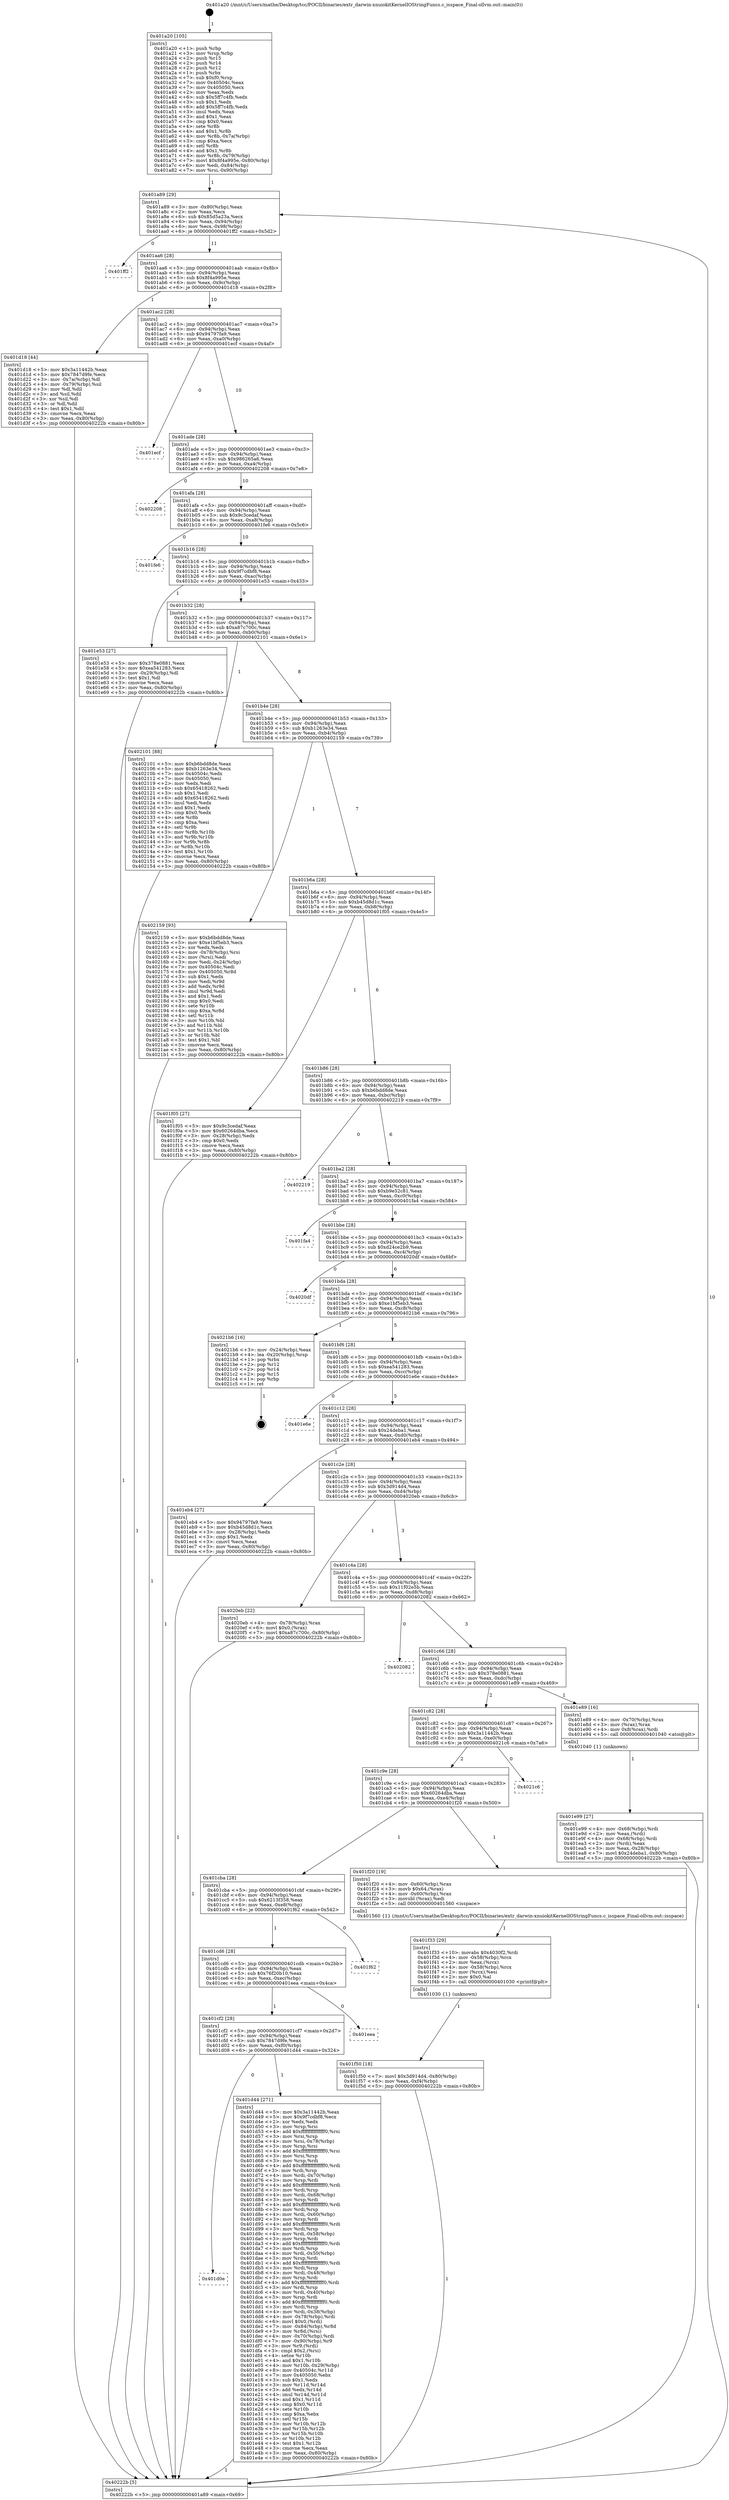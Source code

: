 digraph "0x401a20" {
  label = "0x401a20 (/mnt/c/Users/mathe/Desktop/tcc/POCII/binaries/extr_darwin-xnuiokitKernelIOStringFuncs.c_isspace_Final-ollvm.out::main(0))"
  labelloc = "t"
  node[shape=record]

  Entry [label="",width=0.3,height=0.3,shape=circle,fillcolor=black,style=filled]
  "0x401a89" [label="{
     0x401a89 [29]\l
     | [instrs]\l
     &nbsp;&nbsp;0x401a89 \<+3\>: mov -0x80(%rbp),%eax\l
     &nbsp;&nbsp;0x401a8c \<+2\>: mov %eax,%ecx\l
     &nbsp;&nbsp;0x401a8e \<+6\>: sub $0x85d5a23a,%ecx\l
     &nbsp;&nbsp;0x401a94 \<+6\>: mov %eax,-0x94(%rbp)\l
     &nbsp;&nbsp;0x401a9a \<+6\>: mov %ecx,-0x98(%rbp)\l
     &nbsp;&nbsp;0x401aa0 \<+6\>: je 0000000000401ff2 \<main+0x5d2\>\l
  }"]
  "0x401ff2" [label="{
     0x401ff2\l
  }", style=dashed]
  "0x401aa6" [label="{
     0x401aa6 [28]\l
     | [instrs]\l
     &nbsp;&nbsp;0x401aa6 \<+5\>: jmp 0000000000401aab \<main+0x8b\>\l
     &nbsp;&nbsp;0x401aab \<+6\>: mov -0x94(%rbp),%eax\l
     &nbsp;&nbsp;0x401ab1 \<+5\>: sub $0x8f4a995e,%eax\l
     &nbsp;&nbsp;0x401ab6 \<+6\>: mov %eax,-0x9c(%rbp)\l
     &nbsp;&nbsp;0x401abc \<+6\>: je 0000000000401d18 \<main+0x2f8\>\l
  }"]
  Exit [label="",width=0.3,height=0.3,shape=circle,fillcolor=black,style=filled,peripheries=2]
  "0x401d18" [label="{
     0x401d18 [44]\l
     | [instrs]\l
     &nbsp;&nbsp;0x401d18 \<+5\>: mov $0x3a11442b,%eax\l
     &nbsp;&nbsp;0x401d1d \<+5\>: mov $0x7847d9fe,%ecx\l
     &nbsp;&nbsp;0x401d22 \<+3\>: mov -0x7a(%rbp),%dl\l
     &nbsp;&nbsp;0x401d25 \<+4\>: mov -0x79(%rbp),%sil\l
     &nbsp;&nbsp;0x401d29 \<+3\>: mov %dl,%dil\l
     &nbsp;&nbsp;0x401d2c \<+3\>: and %sil,%dil\l
     &nbsp;&nbsp;0x401d2f \<+3\>: xor %sil,%dl\l
     &nbsp;&nbsp;0x401d32 \<+3\>: or %dl,%dil\l
     &nbsp;&nbsp;0x401d35 \<+4\>: test $0x1,%dil\l
     &nbsp;&nbsp;0x401d39 \<+3\>: cmovne %ecx,%eax\l
     &nbsp;&nbsp;0x401d3c \<+3\>: mov %eax,-0x80(%rbp)\l
     &nbsp;&nbsp;0x401d3f \<+5\>: jmp 000000000040222b \<main+0x80b\>\l
  }"]
  "0x401ac2" [label="{
     0x401ac2 [28]\l
     | [instrs]\l
     &nbsp;&nbsp;0x401ac2 \<+5\>: jmp 0000000000401ac7 \<main+0xa7\>\l
     &nbsp;&nbsp;0x401ac7 \<+6\>: mov -0x94(%rbp),%eax\l
     &nbsp;&nbsp;0x401acd \<+5\>: sub $0x94797fa9,%eax\l
     &nbsp;&nbsp;0x401ad2 \<+6\>: mov %eax,-0xa0(%rbp)\l
     &nbsp;&nbsp;0x401ad8 \<+6\>: je 0000000000401ecf \<main+0x4af\>\l
  }"]
  "0x40222b" [label="{
     0x40222b [5]\l
     | [instrs]\l
     &nbsp;&nbsp;0x40222b \<+5\>: jmp 0000000000401a89 \<main+0x69\>\l
  }"]
  "0x401a20" [label="{
     0x401a20 [105]\l
     | [instrs]\l
     &nbsp;&nbsp;0x401a20 \<+1\>: push %rbp\l
     &nbsp;&nbsp;0x401a21 \<+3\>: mov %rsp,%rbp\l
     &nbsp;&nbsp;0x401a24 \<+2\>: push %r15\l
     &nbsp;&nbsp;0x401a26 \<+2\>: push %r14\l
     &nbsp;&nbsp;0x401a28 \<+2\>: push %r12\l
     &nbsp;&nbsp;0x401a2a \<+1\>: push %rbx\l
     &nbsp;&nbsp;0x401a2b \<+7\>: sub $0xf0,%rsp\l
     &nbsp;&nbsp;0x401a32 \<+7\>: mov 0x40504c,%eax\l
     &nbsp;&nbsp;0x401a39 \<+7\>: mov 0x405050,%ecx\l
     &nbsp;&nbsp;0x401a40 \<+2\>: mov %eax,%edx\l
     &nbsp;&nbsp;0x401a42 \<+6\>: sub $0x5ff7c4fb,%edx\l
     &nbsp;&nbsp;0x401a48 \<+3\>: sub $0x1,%edx\l
     &nbsp;&nbsp;0x401a4b \<+6\>: add $0x5ff7c4fb,%edx\l
     &nbsp;&nbsp;0x401a51 \<+3\>: imul %edx,%eax\l
     &nbsp;&nbsp;0x401a54 \<+3\>: and $0x1,%eax\l
     &nbsp;&nbsp;0x401a57 \<+3\>: cmp $0x0,%eax\l
     &nbsp;&nbsp;0x401a5a \<+4\>: sete %r8b\l
     &nbsp;&nbsp;0x401a5e \<+4\>: and $0x1,%r8b\l
     &nbsp;&nbsp;0x401a62 \<+4\>: mov %r8b,-0x7a(%rbp)\l
     &nbsp;&nbsp;0x401a66 \<+3\>: cmp $0xa,%ecx\l
     &nbsp;&nbsp;0x401a69 \<+4\>: setl %r8b\l
     &nbsp;&nbsp;0x401a6d \<+4\>: and $0x1,%r8b\l
     &nbsp;&nbsp;0x401a71 \<+4\>: mov %r8b,-0x79(%rbp)\l
     &nbsp;&nbsp;0x401a75 \<+7\>: movl $0x8f4a995e,-0x80(%rbp)\l
     &nbsp;&nbsp;0x401a7c \<+6\>: mov %edi,-0x84(%rbp)\l
     &nbsp;&nbsp;0x401a82 \<+7\>: mov %rsi,-0x90(%rbp)\l
  }"]
  "0x401f50" [label="{
     0x401f50 [18]\l
     | [instrs]\l
     &nbsp;&nbsp;0x401f50 \<+7\>: movl $0x3d914d4,-0x80(%rbp)\l
     &nbsp;&nbsp;0x401f57 \<+6\>: mov %eax,-0xf4(%rbp)\l
     &nbsp;&nbsp;0x401f5d \<+5\>: jmp 000000000040222b \<main+0x80b\>\l
  }"]
  "0x401ecf" [label="{
     0x401ecf\l
  }", style=dashed]
  "0x401ade" [label="{
     0x401ade [28]\l
     | [instrs]\l
     &nbsp;&nbsp;0x401ade \<+5\>: jmp 0000000000401ae3 \<main+0xc3\>\l
     &nbsp;&nbsp;0x401ae3 \<+6\>: mov -0x94(%rbp),%eax\l
     &nbsp;&nbsp;0x401ae9 \<+5\>: sub $0x986265a6,%eax\l
     &nbsp;&nbsp;0x401aee \<+6\>: mov %eax,-0xa4(%rbp)\l
     &nbsp;&nbsp;0x401af4 \<+6\>: je 0000000000402208 \<main+0x7e8\>\l
  }"]
  "0x401f33" [label="{
     0x401f33 [29]\l
     | [instrs]\l
     &nbsp;&nbsp;0x401f33 \<+10\>: movabs $0x4030f2,%rdi\l
     &nbsp;&nbsp;0x401f3d \<+4\>: mov -0x58(%rbp),%rcx\l
     &nbsp;&nbsp;0x401f41 \<+2\>: mov %eax,(%rcx)\l
     &nbsp;&nbsp;0x401f43 \<+4\>: mov -0x58(%rbp),%rcx\l
     &nbsp;&nbsp;0x401f47 \<+2\>: mov (%rcx),%esi\l
     &nbsp;&nbsp;0x401f49 \<+2\>: mov $0x0,%al\l
     &nbsp;&nbsp;0x401f4b \<+5\>: call 0000000000401030 \<printf@plt\>\l
     | [calls]\l
     &nbsp;&nbsp;0x401030 \{1\} (unknown)\l
  }"]
  "0x402208" [label="{
     0x402208\l
  }", style=dashed]
  "0x401afa" [label="{
     0x401afa [28]\l
     | [instrs]\l
     &nbsp;&nbsp;0x401afa \<+5\>: jmp 0000000000401aff \<main+0xdf\>\l
     &nbsp;&nbsp;0x401aff \<+6\>: mov -0x94(%rbp),%eax\l
     &nbsp;&nbsp;0x401b05 \<+5\>: sub $0x9c3cedaf,%eax\l
     &nbsp;&nbsp;0x401b0a \<+6\>: mov %eax,-0xa8(%rbp)\l
     &nbsp;&nbsp;0x401b10 \<+6\>: je 0000000000401fe6 \<main+0x5c6\>\l
  }"]
  "0x401e99" [label="{
     0x401e99 [27]\l
     | [instrs]\l
     &nbsp;&nbsp;0x401e99 \<+4\>: mov -0x68(%rbp),%rdi\l
     &nbsp;&nbsp;0x401e9d \<+2\>: mov %eax,(%rdi)\l
     &nbsp;&nbsp;0x401e9f \<+4\>: mov -0x68(%rbp),%rdi\l
     &nbsp;&nbsp;0x401ea3 \<+2\>: mov (%rdi),%eax\l
     &nbsp;&nbsp;0x401ea5 \<+3\>: mov %eax,-0x28(%rbp)\l
     &nbsp;&nbsp;0x401ea8 \<+7\>: movl $0x24deba1,-0x80(%rbp)\l
     &nbsp;&nbsp;0x401eaf \<+5\>: jmp 000000000040222b \<main+0x80b\>\l
  }"]
  "0x401fe6" [label="{
     0x401fe6\l
  }", style=dashed]
  "0x401b16" [label="{
     0x401b16 [28]\l
     | [instrs]\l
     &nbsp;&nbsp;0x401b16 \<+5\>: jmp 0000000000401b1b \<main+0xfb\>\l
     &nbsp;&nbsp;0x401b1b \<+6\>: mov -0x94(%rbp),%eax\l
     &nbsp;&nbsp;0x401b21 \<+5\>: sub $0x9f7cdbf8,%eax\l
     &nbsp;&nbsp;0x401b26 \<+6\>: mov %eax,-0xac(%rbp)\l
     &nbsp;&nbsp;0x401b2c \<+6\>: je 0000000000401e53 \<main+0x433\>\l
  }"]
  "0x401d0e" [label="{
     0x401d0e\l
  }", style=dashed]
  "0x401e53" [label="{
     0x401e53 [27]\l
     | [instrs]\l
     &nbsp;&nbsp;0x401e53 \<+5\>: mov $0x378e0881,%eax\l
     &nbsp;&nbsp;0x401e58 \<+5\>: mov $0xea541283,%ecx\l
     &nbsp;&nbsp;0x401e5d \<+3\>: mov -0x29(%rbp),%dl\l
     &nbsp;&nbsp;0x401e60 \<+3\>: test $0x1,%dl\l
     &nbsp;&nbsp;0x401e63 \<+3\>: cmovne %ecx,%eax\l
     &nbsp;&nbsp;0x401e66 \<+3\>: mov %eax,-0x80(%rbp)\l
     &nbsp;&nbsp;0x401e69 \<+5\>: jmp 000000000040222b \<main+0x80b\>\l
  }"]
  "0x401b32" [label="{
     0x401b32 [28]\l
     | [instrs]\l
     &nbsp;&nbsp;0x401b32 \<+5\>: jmp 0000000000401b37 \<main+0x117\>\l
     &nbsp;&nbsp;0x401b37 \<+6\>: mov -0x94(%rbp),%eax\l
     &nbsp;&nbsp;0x401b3d \<+5\>: sub $0xa87c700c,%eax\l
     &nbsp;&nbsp;0x401b42 \<+6\>: mov %eax,-0xb0(%rbp)\l
     &nbsp;&nbsp;0x401b48 \<+6\>: je 0000000000402101 \<main+0x6e1\>\l
  }"]
  "0x401d44" [label="{
     0x401d44 [271]\l
     | [instrs]\l
     &nbsp;&nbsp;0x401d44 \<+5\>: mov $0x3a11442b,%eax\l
     &nbsp;&nbsp;0x401d49 \<+5\>: mov $0x9f7cdbf8,%ecx\l
     &nbsp;&nbsp;0x401d4e \<+2\>: xor %edx,%edx\l
     &nbsp;&nbsp;0x401d50 \<+3\>: mov %rsp,%rsi\l
     &nbsp;&nbsp;0x401d53 \<+4\>: add $0xfffffffffffffff0,%rsi\l
     &nbsp;&nbsp;0x401d57 \<+3\>: mov %rsi,%rsp\l
     &nbsp;&nbsp;0x401d5a \<+4\>: mov %rsi,-0x78(%rbp)\l
     &nbsp;&nbsp;0x401d5e \<+3\>: mov %rsp,%rsi\l
     &nbsp;&nbsp;0x401d61 \<+4\>: add $0xfffffffffffffff0,%rsi\l
     &nbsp;&nbsp;0x401d65 \<+3\>: mov %rsi,%rsp\l
     &nbsp;&nbsp;0x401d68 \<+3\>: mov %rsp,%rdi\l
     &nbsp;&nbsp;0x401d6b \<+4\>: add $0xfffffffffffffff0,%rdi\l
     &nbsp;&nbsp;0x401d6f \<+3\>: mov %rdi,%rsp\l
     &nbsp;&nbsp;0x401d72 \<+4\>: mov %rdi,-0x70(%rbp)\l
     &nbsp;&nbsp;0x401d76 \<+3\>: mov %rsp,%rdi\l
     &nbsp;&nbsp;0x401d79 \<+4\>: add $0xfffffffffffffff0,%rdi\l
     &nbsp;&nbsp;0x401d7d \<+3\>: mov %rdi,%rsp\l
     &nbsp;&nbsp;0x401d80 \<+4\>: mov %rdi,-0x68(%rbp)\l
     &nbsp;&nbsp;0x401d84 \<+3\>: mov %rsp,%rdi\l
     &nbsp;&nbsp;0x401d87 \<+4\>: add $0xfffffffffffffff0,%rdi\l
     &nbsp;&nbsp;0x401d8b \<+3\>: mov %rdi,%rsp\l
     &nbsp;&nbsp;0x401d8e \<+4\>: mov %rdi,-0x60(%rbp)\l
     &nbsp;&nbsp;0x401d92 \<+3\>: mov %rsp,%rdi\l
     &nbsp;&nbsp;0x401d95 \<+4\>: add $0xfffffffffffffff0,%rdi\l
     &nbsp;&nbsp;0x401d99 \<+3\>: mov %rdi,%rsp\l
     &nbsp;&nbsp;0x401d9c \<+4\>: mov %rdi,-0x58(%rbp)\l
     &nbsp;&nbsp;0x401da0 \<+3\>: mov %rsp,%rdi\l
     &nbsp;&nbsp;0x401da3 \<+4\>: add $0xfffffffffffffff0,%rdi\l
     &nbsp;&nbsp;0x401da7 \<+3\>: mov %rdi,%rsp\l
     &nbsp;&nbsp;0x401daa \<+4\>: mov %rdi,-0x50(%rbp)\l
     &nbsp;&nbsp;0x401dae \<+3\>: mov %rsp,%rdi\l
     &nbsp;&nbsp;0x401db1 \<+4\>: add $0xfffffffffffffff0,%rdi\l
     &nbsp;&nbsp;0x401db5 \<+3\>: mov %rdi,%rsp\l
     &nbsp;&nbsp;0x401db8 \<+4\>: mov %rdi,-0x48(%rbp)\l
     &nbsp;&nbsp;0x401dbc \<+3\>: mov %rsp,%rdi\l
     &nbsp;&nbsp;0x401dbf \<+4\>: add $0xfffffffffffffff0,%rdi\l
     &nbsp;&nbsp;0x401dc3 \<+3\>: mov %rdi,%rsp\l
     &nbsp;&nbsp;0x401dc6 \<+4\>: mov %rdi,-0x40(%rbp)\l
     &nbsp;&nbsp;0x401dca \<+3\>: mov %rsp,%rdi\l
     &nbsp;&nbsp;0x401dcd \<+4\>: add $0xfffffffffffffff0,%rdi\l
     &nbsp;&nbsp;0x401dd1 \<+3\>: mov %rdi,%rsp\l
     &nbsp;&nbsp;0x401dd4 \<+4\>: mov %rdi,-0x38(%rbp)\l
     &nbsp;&nbsp;0x401dd8 \<+4\>: mov -0x78(%rbp),%rdi\l
     &nbsp;&nbsp;0x401ddc \<+6\>: movl $0x0,(%rdi)\l
     &nbsp;&nbsp;0x401de2 \<+7\>: mov -0x84(%rbp),%r8d\l
     &nbsp;&nbsp;0x401de9 \<+3\>: mov %r8d,(%rsi)\l
     &nbsp;&nbsp;0x401dec \<+4\>: mov -0x70(%rbp),%rdi\l
     &nbsp;&nbsp;0x401df0 \<+7\>: mov -0x90(%rbp),%r9\l
     &nbsp;&nbsp;0x401df7 \<+3\>: mov %r9,(%rdi)\l
     &nbsp;&nbsp;0x401dfa \<+3\>: cmpl $0x2,(%rsi)\l
     &nbsp;&nbsp;0x401dfd \<+4\>: setne %r10b\l
     &nbsp;&nbsp;0x401e01 \<+4\>: and $0x1,%r10b\l
     &nbsp;&nbsp;0x401e05 \<+4\>: mov %r10b,-0x29(%rbp)\l
     &nbsp;&nbsp;0x401e09 \<+8\>: mov 0x40504c,%r11d\l
     &nbsp;&nbsp;0x401e11 \<+7\>: mov 0x405050,%ebx\l
     &nbsp;&nbsp;0x401e18 \<+3\>: sub $0x1,%edx\l
     &nbsp;&nbsp;0x401e1b \<+3\>: mov %r11d,%r14d\l
     &nbsp;&nbsp;0x401e1e \<+3\>: add %edx,%r14d\l
     &nbsp;&nbsp;0x401e21 \<+4\>: imul %r14d,%r11d\l
     &nbsp;&nbsp;0x401e25 \<+4\>: and $0x1,%r11d\l
     &nbsp;&nbsp;0x401e29 \<+4\>: cmp $0x0,%r11d\l
     &nbsp;&nbsp;0x401e2d \<+4\>: sete %r10b\l
     &nbsp;&nbsp;0x401e31 \<+3\>: cmp $0xa,%ebx\l
     &nbsp;&nbsp;0x401e34 \<+4\>: setl %r15b\l
     &nbsp;&nbsp;0x401e38 \<+3\>: mov %r10b,%r12b\l
     &nbsp;&nbsp;0x401e3b \<+3\>: and %r15b,%r12b\l
     &nbsp;&nbsp;0x401e3e \<+3\>: xor %r15b,%r10b\l
     &nbsp;&nbsp;0x401e41 \<+3\>: or %r10b,%r12b\l
     &nbsp;&nbsp;0x401e44 \<+4\>: test $0x1,%r12b\l
     &nbsp;&nbsp;0x401e48 \<+3\>: cmovne %ecx,%eax\l
     &nbsp;&nbsp;0x401e4b \<+3\>: mov %eax,-0x80(%rbp)\l
     &nbsp;&nbsp;0x401e4e \<+5\>: jmp 000000000040222b \<main+0x80b\>\l
  }"]
  "0x402101" [label="{
     0x402101 [88]\l
     | [instrs]\l
     &nbsp;&nbsp;0x402101 \<+5\>: mov $0xb6bdd8de,%eax\l
     &nbsp;&nbsp;0x402106 \<+5\>: mov $0xb1263e34,%ecx\l
     &nbsp;&nbsp;0x40210b \<+7\>: mov 0x40504c,%edx\l
     &nbsp;&nbsp;0x402112 \<+7\>: mov 0x405050,%esi\l
     &nbsp;&nbsp;0x402119 \<+2\>: mov %edx,%edi\l
     &nbsp;&nbsp;0x40211b \<+6\>: sub $0x65418262,%edi\l
     &nbsp;&nbsp;0x402121 \<+3\>: sub $0x1,%edi\l
     &nbsp;&nbsp;0x402124 \<+6\>: add $0x65418262,%edi\l
     &nbsp;&nbsp;0x40212a \<+3\>: imul %edi,%edx\l
     &nbsp;&nbsp;0x40212d \<+3\>: and $0x1,%edx\l
     &nbsp;&nbsp;0x402130 \<+3\>: cmp $0x0,%edx\l
     &nbsp;&nbsp;0x402133 \<+4\>: sete %r8b\l
     &nbsp;&nbsp;0x402137 \<+3\>: cmp $0xa,%esi\l
     &nbsp;&nbsp;0x40213a \<+4\>: setl %r9b\l
     &nbsp;&nbsp;0x40213e \<+3\>: mov %r8b,%r10b\l
     &nbsp;&nbsp;0x402141 \<+3\>: and %r9b,%r10b\l
     &nbsp;&nbsp;0x402144 \<+3\>: xor %r9b,%r8b\l
     &nbsp;&nbsp;0x402147 \<+3\>: or %r8b,%r10b\l
     &nbsp;&nbsp;0x40214a \<+4\>: test $0x1,%r10b\l
     &nbsp;&nbsp;0x40214e \<+3\>: cmovne %ecx,%eax\l
     &nbsp;&nbsp;0x402151 \<+3\>: mov %eax,-0x80(%rbp)\l
     &nbsp;&nbsp;0x402154 \<+5\>: jmp 000000000040222b \<main+0x80b\>\l
  }"]
  "0x401b4e" [label="{
     0x401b4e [28]\l
     | [instrs]\l
     &nbsp;&nbsp;0x401b4e \<+5\>: jmp 0000000000401b53 \<main+0x133\>\l
     &nbsp;&nbsp;0x401b53 \<+6\>: mov -0x94(%rbp),%eax\l
     &nbsp;&nbsp;0x401b59 \<+5\>: sub $0xb1263e34,%eax\l
     &nbsp;&nbsp;0x401b5e \<+6\>: mov %eax,-0xb4(%rbp)\l
     &nbsp;&nbsp;0x401b64 \<+6\>: je 0000000000402159 \<main+0x739\>\l
  }"]
  "0x401cf2" [label="{
     0x401cf2 [28]\l
     | [instrs]\l
     &nbsp;&nbsp;0x401cf2 \<+5\>: jmp 0000000000401cf7 \<main+0x2d7\>\l
     &nbsp;&nbsp;0x401cf7 \<+6\>: mov -0x94(%rbp),%eax\l
     &nbsp;&nbsp;0x401cfd \<+5\>: sub $0x7847d9fe,%eax\l
     &nbsp;&nbsp;0x401d02 \<+6\>: mov %eax,-0xf0(%rbp)\l
     &nbsp;&nbsp;0x401d08 \<+6\>: je 0000000000401d44 \<main+0x324\>\l
  }"]
  "0x402159" [label="{
     0x402159 [93]\l
     | [instrs]\l
     &nbsp;&nbsp;0x402159 \<+5\>: mov $0xb6bdd8de,%eax\l
     &nbsp;&nbsp;0x40215e \<+5\>: mov $0xe1bf5eb3,%ecx\l
     &nbsp;&nbsp;0x402163 \<+2\>: xor %edx,%edx\l
     &nbsp;&nbsp;0x402165 \<+4\>: mov -0x78(%rbp),%rsi\l
     &nbsp;&nbsp;0x402169 \<+2\>: mov (%rsi),%edi\l
     &nbsp;&nbsp;0x40216b \<+3\>: mov %edi,-0x24(%rbp)\l
     &nbsp;&nbsp;0x40216e \<+7\>: mov 0x40504c,%edi\l
     &nbsp;&nbsp;0x402175 \<+8\>: mov 0x405050,%r8d\l
     &nbsp;&nbsp;0x40217d \<+3\>: sub $0x1,%edx\l
     &nbsp;&nbsp;0x402180 \<+3\>: mov %edi,%r9d\l
     &nbsp;&nbsp;0x402183 \<+3\>: add %edx,%r9d\l
     &nbsp;&nbsp;0x402186 \<+4\>: imul %r9d,%edi\l
     &nbsp;&nbsp;0x40218a \<+3\>: and $0x1,%edi\l
     &nbsp;&nbsp;0x40218d \<+3\>: cmp $0x0,%edi\l
     &nbsp;&nbsp;0x402190 \<+4\>: sete %r10b\l
     &nbsp;&nbsp;0x402194 \<+4\>: cmp $0xa,%r8d\l
     &nbsp;&nbsp;0x402198 \<+4\>: setl %r11b\l
     &nbsp;&nbsp;0x40219c \<+3\>: mov %r10b,%bl\l
     &nbsp;&nbsp;0x40219f \<+3\>: and %r11b,%bl\l
     &nbsp;&nbsp;0x4021a2 \<+3\>: xor %r11b,%r10b\l
     &nbsp;&nbsp;0x4021a5 \<+3\>: or %r10b,%bl\l
     &nbsp;&nbsp;0x4021a8 \<+3\>: test $0x1,%bl\l
     &nbsp;&nbsp;0x4021ab \<+3\>: cmovne %ecx,%eax\l
     &nbsp;&nbsp;0x4021ae \<+3\>: mov %eax,-0x80(%rbp)\l
     &nbsp;&nbsp;0x4021b1 \<+5\>: jmp 000000000040222b \<main+0x80b\>\l
  }"]
  "0x401b6a" [label="{
     0x401b6a [28]\l
     | [instrs]\l
     &nbsp;&nbsp;0x401b6a \<+5\>: jmp 0000000000401b6f \<main+0x14f\>\l
     &nbsp;&nbsp;0x401b6f \<+6\>: mov -0x94(%rbp),%eax\l
     &nbsp;&nbsp;0x401b75 \<+5\>: sub $0xb45d8d1c,%eax\l
     &nbsp;&nbsp;0x401b7a \<+6\>: mov %eax,-0xb8(%rbp)\l
     &nbsp;&nbsp;0x401b80 \<+6\>: je 0000000000401f05 \<main+0x4e5\>\l
  }"]
  "0x401eea" [label="{
     0x401eea\l
  }", style=dashed]
  "0x401f05" [label="{
     0x401f05 [27]\l
     | [instrs]\l
     &nbsp;&nbsp;0x401f05 \<+5\>: mov $0x9c3cedaf,%eax\l
     &nbsp;&nbsp;0x401f0a \<+5\>: mov $0x60264dba,%ecx\l
     &nbsp;&nbsp;0x401f0f \<+3\>: mov -0x28(%rbp),%edx\l
     &nbsp;&nbsp;0x401f12 \<+3\>: cmp $0x0,%edx\l
     &nbsp;&nbsp;0x401f15 \<+3\>: cmove %ecx,%eax\l
     &nbsp;&nbsp;0x401f18 \<+3\>: mov %eax,-0x80(%rbp)\l
     &nbsp;&nbsp;0x401f1b \<+5\>: jmp 000000000040222b \<main+0x80b\>\l
  }"]
  "0x401b86" [label="{
     0x401b86 [28]\l
     | [instrs]\l
     &nbsp;&nbsp;0x401b86 \<+5\>: jmp 0000000000401b8b \<main+0x16b\>\l
     &nbsp;&nbsp;0x401b8b \<+6\>: mov -0x94(%rbp),%eax\l
     &nbsp;&nbsp;0x401b91 \<+5\>: sub $0xb6bdd8de,%eax\l
     &nbsp;&nbsp;0x401b96 \<+6\>: mov %eax,-0xbc(%rbp)\l
     &nbsp;&nbsp;0x401b9c \<+6\>: je 0000000000402219 \<main+0x7f9\>\l
  }"]
  "0x401cd6" [label="{
     0x401cd6 [28]\l
     | [instrs]\l
     &nbsp;&nbsp;0x401cd6 \<+5\>: jmp 0000000000401cdb \<main+0x2bb\>\l
     &nbsp;&nbsp;0x401cdb \<+6\>: mov -0x94(%rbp),%eax\l
     &nbsp;&nbsp;0x401ce1 \<+5\>: sub $0x76f20b10,%eax\l
     &nbsp;&nbsp;0x401ce6 \<+6\>: mov %eax,-0xec(%rbp)\l
     &nbsp;&nbsp;0x401cec \<+6\>: je 0000000000401eea \<main+0x4ca\>\l
  }"]
  "0x402219" [label="{
     0x402219\l
  }", style=dashed]
  "0x401ba2" [label="{
     0x401ba2 [28]\l
     | [instrs]\l
     &nbsp;&nbsp;0x401ba2 \<+5\>: jmp 0000000000401ba7 \<main+0x187\>\l
     &nbsp;&nbsp;0x401ba7 \<+6\>: mov -0x94(%rbp),%eax\l
     &nbsp;&nbsp;0x401bad \<+5\>: sub $0xb9e52c81,%eax\l
     &nbsp;&nbsp;0x401bb2 \<+6\>: mov %eax,-0xc0(%rbp)\l
     &nbsp;&nbsp;0x401bb8 \<+6\>: je 0000000000401fa4 \<main+0x584\>\l
  }"]
  "0x401f62" [label="{
     0x401f62\l
  }", style=dashed]
  "0x401fa4" [label="{
     0x401fa4\l
  }", style=dashed]
  "0x401bbe" [label="{
     0x401bbe [28]\l
     | [instrs]\l
     &nbsp;&nbsp;0x401bbe \<+5\>: jmp 0000000000401bc3 \<main+0x1a3\>\l
     &nbsp;&nbsp;0x401bc3 \<+6\>: mov -0x94(%rbp),%eax\l
     &nbsp;&nbsp;0x401bc9 \<+5\>: sub $0xd24ce2b9,%eax\l
     &nbsp;&nbsp;0x401bce \<+6\>: mov %eax,-0xc4(%rbp)\l
     &nbsp;&nbsp;0x401bd4 \<+6\>: je 00000000004020df \<main+0x6bf\>\l
  }"]
  "0x401cba" [label="{
     0x401cba [28]\l
     | [instrs]\l
     &nbsp;&nbsp;0x401cba \<+5\>: jmp 0000000000401cbf \<main+0x29f\>\l
     &nbsp;&nbsp;0x401cbf \<+6\>: mov -0x94(%rbp),%eax\l
     &nbsp;&nbsp;0x401cc5 \<+5\>: sub $0x6213f358,%eax\l
     &nbsp;&nbsp;0x401cca \<+6\>: mov %eax,-0xe8(%rbp)\l
     &nbsp;&nbsp;0x401cd0 \<+6\>: je 0000000000401f62 \<main+0x542\>\l
  }"]
  "0x4020df" [label="{
     0x4020df\l
  }", style=dashed]
  "0x401bda" [label="{
     0x401bda [28]\l
     | [instrs]\l
     &nbsp;&nbsp;0x401bda \<+5\>: jmp 0000000000401bdf \<main+0x1bf\>\l
     &nbsp;&nbsp;0x401bdf \<+6\>: mov -0x94(%rbp),%eax\l
     &nbsp;&nbsp;0x401be5 \<+5\>: sub $0xe1bf5eb3,%eax\l
     &nbsp;&nbsp;0x401bea \<+6\>: mov %eax,-0xc8(%rbp)\l
     &nbsp;&nbsp;0x401bf0 \<+6\>: je 00000000004021b6 \<main+0x796\>\l
  }"]
  "0x401f20" [label="{
     0x401f20 [19]\l
     | [instrs]\l
     &nbsp;&nbsp;0x401f20 \<+4\>: mov -0x60(%rbp),%rax\l
     &nbsp;&nbsp;0x401f24 \<+3\>: movb $0x64,(%rax)\l
     &nbsp;&nbsp;0x401f27 \<+4\>: mov -0x60(%rbp),%rax\l
     &nbsp;&nbsp;0x401f2b \<+3\>: movsbl (%rax),%edi\l
     &nbsp;&nbsp;0x401f2e \<+5\>: call 0000000000401560 \<isspace\>\l
     | [calls]\l
     &nbsp;&nbsp;0x401560 \{1\} (/mnt/c/Users/mathe/Desktop/tcc/POCII/binaries/extr_darwin-xnuiokitKernelIOStringFuncs.c_isspace_Final-ollvm.out::isspace)\l
  }"]
  "0x4021b6" [label="{
     0x4021b6 [16]\l
     | [instrs]\l
     &nbsp;&nbsp;0x4021b6 \<+3\>: mov -0x24(%rbp),%eax\l
     &nbsp;&nbsp;0x4021b9 \<+4\>: lea -0x20(%rbp),%rsp\l
     &nbsp;&nbsp;0x4021bd \<+1\>: pop %rbx\l
     &nbsp;&nbsp;0x4021be \<+2\>: pop %r12\l
     &nbsp;&nbsp;0x4021c0 \<+2\>: pop %r14\l
     &nbsp;&nbsp;0x4021c2 \<+2\>: pop %r15\l
     &nbsp;&nbsp;0x4021c4 \<+1\>: pop %rbp\l
     &nbsp;&nbsp;0x4021c5 \<+1\>: ret\l
  }"]
  "0x401bf6" [label="{
     0x401bf6 [28]\l
     | [instrs]\l
     &nbsp;&nbsp;0x401bf6 \<+5\>: jmp 0000000000401bfb \<main+0x1db\>\l
     &nbsp;&nbsp;0x401bfb \<+6\>: mov -0x94(%rbp),%eax\l
     &nbsp;&nbsp;0x401c01 \<+5\>: sub $0xea541283,%eax\l
     &nbsp;&nbsp;0x401c06 \<+6\>: mov %eax,-0xcc(%rbp)\l
     &nbsp;&nbsp;0x401c0c \<+6\>: je 0000000000401e6e \<main+0x44e\>\l
  }"]
  "0x401c9e" [label="{
     0x401c9e [28]\l
     | [instrs]\l
     &nbsp;&nbsp;0x401c9e \<+5\>: jmp 0000000000401ca3 \<main+0x283\>\l
     &nbsp;&nbsp;0x401ca3 \<+6\>: mov -0x94(%rbp),%eax\l
     &nbsp;&nbsp;0x401ca9 \<+5\>: sub $0x60264dba,%eax\l
     &nbsp;&nbsp;0x401cae \<+6\>: mov %eax,-0xe4(%rbp)\l
     &nbsp;&nbsp;0x401cb4 \<+6\>: je 0000000000401f20 \<main+0x500\>\l
  }"]
  "0x401e6e" [label="{
     0x401e6e\l
  }", style=dashed]
  "0x401c12" [label="{
     0x401c12 [28]\l
     | [instrs]\l
     &nbsp;&nbsp;0x401c12 \<+5\>: jmp 0000000000401c17 \<main+0x1f7\>\l
     &nbsp;&nbsp;0x401c17 \<+6\>: mov -0x94(%rbp),%eax\l
     &nbsp;&nbsp;0x401c1d \<+5\>: sub $0x24deba1,%eax\l
     &nbsp;&nbsp;0x401c22 \<+6\>: mov %eax,-0xd0(%rbp)\l
     &nbsp;&nbsp;0x401c28 \<+6\>: je 0000000000401eb4 \<main+0x494\>\l
  }"]
  "0x4021c6" [label="{
     0x4021c6\l
  }", style=dashed]
  "0x401eb4" [label="{
     0x401eb4 [27]\l
     | [instrs]\l
     &nbsp;&nbsp;0x401eb4 \<+5\>: mov $0x94797fa9,%eax\l
     &nbsp;&nbsp;0x401eb9 \<+5\>: mov $0xb45d8d1c,%ecx\l
     &nbsp;&nbsp;0x401ebe \<+3\>: mov -0x28(%rbp),%edx\l
     &nbsp;&nbsp;0x401ec1 \<+3\>: cmp $0x1,%edx\l
     &nbsp;&nbsp;0x401ec4 \<+3\>: cmovl %ecx,%eax\l
     &nbsp;&nbsp;0x401ec7 \<+3\>: mov %eax,-0x80(%rbp)\l
     &nbsp;&nbsp;0x401eca \<+5\>: jmp 000000000040222b \<main+0x80b\>\l
  }"]
  "0x401c2e" [label="{
     0x401c2e [28]\l
     | [instrs]\l
     &nbsp;&nbsp;0x401c2e \<+5\>: jmp 0000000000401c33 \<main+0x213\>\l
     &nbsp;&nbsp;0x401c33 \<+6\>: mov -0x94(%rbp),%eax\l
     &nbsp;&nbsp;0x401c39 \<+5\>: sub $0x3d914d4,%eax\l
     &nbsp;&nbsp;0x401c3e \<+6\>: mov %eax,-0xd4(%rbp)\l
     &nbsp;&nbsp;0x401c44 \<+6\>: je 00000000004020eb \<main+0x6cb\>\l
  }"]
  "0x401c82" [label="{
     0x401c82 [28]\l
     | [instrs]\l
     &nbsp;&nbsp;0x401c82 \<+5\>: jmp 0000000000401c87 \<main+0x267\>\l
     &nbsp;&nbsp;0x401c87 \<+6\>: mov -0x94(%rbp),%eax\l
     &nbsp;&nbsp;0x401c8d \<+5\>: sub $0x3a11442b,%eax\l
     &nbsp;&nbsp;0x401c92 \<+6\>: mov %eax,-0xe0(%rbp)\l
     &nbsp;&nbsp;0x401c98 \<+6\>: je 00000000004021c6 \<main+0x7a6\>\l
  }"]
  "0x4020eb" [label="{
     0x4020eb [22]\l
     | [instrs]\l
     &nbsp;&nbsp;0x4020eb \<+4\>: mov -0x78(%rbp),%rax\l
     &nbsp;&nbsp;0x4020ef \<+6\>: movl $0x0,(%rax)\l
     &nbsp;&nbsp;0x4020f5 \<+7\>: movl $0xa87c700c,-0x80(%rbp)\l
     &nbsp;&nbsp;0x4020fc \<+5\>: jmp 000000000040222b \<main+0x80b\>\l
  }"]
  "0x401c4a" [label="{
     0x401c4a [28]\l
     | [instrs]\l
     &nbsp;&nbsp;0x401c4a \<+5\>: jmp 0000000000401c4f \<main+0x22f\>\l
     &nbsp;&nbsp;0x401c4f \<+6\>: mov -0x94(%rbp),%eax\l
     &nbsp;&nbsp;0x401c55 \<+5\>: sub $0x11f02e5b,%eax\l
     &nbsp;&nbsp;0x401c5a \<+6\>: mov %eax,-0xd8(%rbp)\l
     &nbsp;&nbsp;0x401c60 \<+6\>: je 0000000000402082 \<main+0x662\>\l
  }"]
  "0x401e89" [label="{
     0x401e89 [16]\l
     | [instrs]\l
     &nbsp;&nbsp;0x401e89 \<+4\>: mov -0x70(%rbp),%rax\l
     &nbsp;&nbsp;0x401e8d \<+3\>: mov (%rax),%rax\l
     &nbsp;&nbsp;0x401e90 \<+4\>: mov 0x8(%rax),%rdi\l
     &nbsp;&nbsp;0x401e94 \<+5\>: call 0000000000401040 \<atoi@plt\>\l
     | [calls]\l
     &nbsp;&nbsp;0x401040 \{1\} (unknown)\l
  }"]
  "0x402082" [label="{
     0x402082\l
  }", style=dashed]
  "0x401c66" [label="{
     0x401c66 [28]\l
     | [instrs]\l
     &nbsp;&nbsp;0x401c66 \<+5\>: jmp 0000000000401c6b \<main+0x24b\>\l
     &nbsp;&nbsp;0x401c6b \<+6\>: mov -0x94(%rbp),%eax\l
     &nbsp;&nbsp;0x401c71 \<+5\>: sub $0x378e0881,%eax\l
     &nbsp;&nbsp;0x401c76 \<+6\>: mov %eax,-0xdc(%rbp)\l
     &nbsp;&nbsp;0x401c7c \<+6\>: je 0000000000401e89 \<main+0x469\>\l
  }"]
  Entry -> "0x401a20" [label=" 1"]
  "0x401a89" -> "0x401ff2" [label=" 0"]
  "0x401a89" -> "0x401aa6" [label=" 11"]
  "0x4021b6" -> Exit [label=" 1"]
  "0x401aa6" -> "0x401d18" [label=" 1"]
  "0x401aa6" -> "0x401ac2" [label=" 10"]
  "0x401d18" -> "0x40222b" [label=" 1"]
  "0x401a20" -> "0x401a89" [label=" 1"]
  "0x40222b" -> "0x401a89" [label=" 10"]
  "0x402159" -> "0x40222b" [label=" 1"]
  "0x401ac2" -> "0x401ecf" [label=" 0"]
  "0x401ac2" -> "0x401ade" [label=" 10"]
  "0x402101" -> "0x40222b" [label=" 1"]
  "0x401ade" -> "0x402208" [label=" 0"]
  "0x401ade" -> "0x401afa" [label=" 10"]
  "0x4020eb" -> "0x40222b" [label=" 1"]
  "0x401afa" -> "0x401fe6" [label=" 0"]
  "0x401afa" -> "0x401b16" [label=" 10"]
  "0x401f50" -> "0x40222b" [label=" 1"]
  "0x401b16" -> "0x401e53" [label=" 1"]
  "0x401b16" -> "0x401b32" [label=" 9"]
  "0x401f20" -> "0x401f33" [label=" 1"]
  "0x401b32" -> "0x402101" [label=" 1"]
  "0x401b32" -> "0x401b4e" [label=" 8"]
  "0x401f05" -> "0x40222b" [label=" 1"]
  "0x401b4e" -> "0x402159" [label=" 1"]
  "0x401b4e" -> "0x401b6a" [label=" 7"]
  "0x401e99" -> "0x40222b" [label=" 1"]
  "0x401b6a" -> "0x401f05" [label=" 1"]
  "0x401b6a" -> "0x401b86" [label=" 6"]
  "0x401e89" -> "0x401e99" [label=" 1"]
  "0x401b86" -> "0x402219" [label=" 0"]
  "0x401b86" -> "0x401ba2" [label=" 6"]
  "0x401d44" -> "0x40222b" [label=" 1"]
  "0x401ba2" -> "0x401fa4" [label=" 0"]
  "0x401ba2" -> "0x401bbe" [label=" 6"]
  "0x401f33" -> "0x401f50" [label=" 1"]
  "0x401bbe" -> "0x4020df" [label=" 0"]
  "0x401bbe" -> "0x401bda" [label=" 6"]
  "0x401cf2" -> "0x401d44" [label=" 1"]
  "0x401bda" -> "0x4021b6" [label=" 1"]
  "0x401bda" -> "0x401bf6" [label=" 5"]
  "0x401eb4" -> "0x40222b" [label=" 1"]
  "0x401bf6" -> "0x401e6e" [label=" 0"]
  "0x401bf6" -> "0x401c12" [label=" 5"]
  "0x401cd6" -> "0x401eea" [label=" 0"]
  "0x401c12" -> "0x401eb4" [label=" 1"]
  "0x401c12" -> "0x401c2e" [label=" 4"]
  "0x401e53" -> "0x40222b" [label=" 1"]
  "0x401c2e" -> "0x4020eb" [label=" 1"]
  "0x401c2e" -> "0x401c4a" [label=" 3"]
  "0x401cba" -> "0x401f62" [label=" 0"]
  "0x401c4a" -> "0x402082" [label=" 0"]
  "0x401c4a" -> "0x401c66" [label=" 3"]
  "0x401cf2" -> "0x401d0e" [label=" 0"]
  "0x401c66" -> "0x401e89" [label=" 1"]
  "0x401c66" -> "0x401c82" [label=" 2"]
  "0x401cba" -> "0x401cd6" [label=" 1"]
  "0x401c82" -> "0x4021c6" [label=" 0"]
  "0x401c82" -> "0x401c9e" [label=" 2"]
  "0x401cd6" -> "0x401cf2" [label=" 1"]
  "0x401c9e" -> "0x401f20" [label=" 1"]
  "0x401c9e" -> "0x401cba" [label=" 1"]
}

